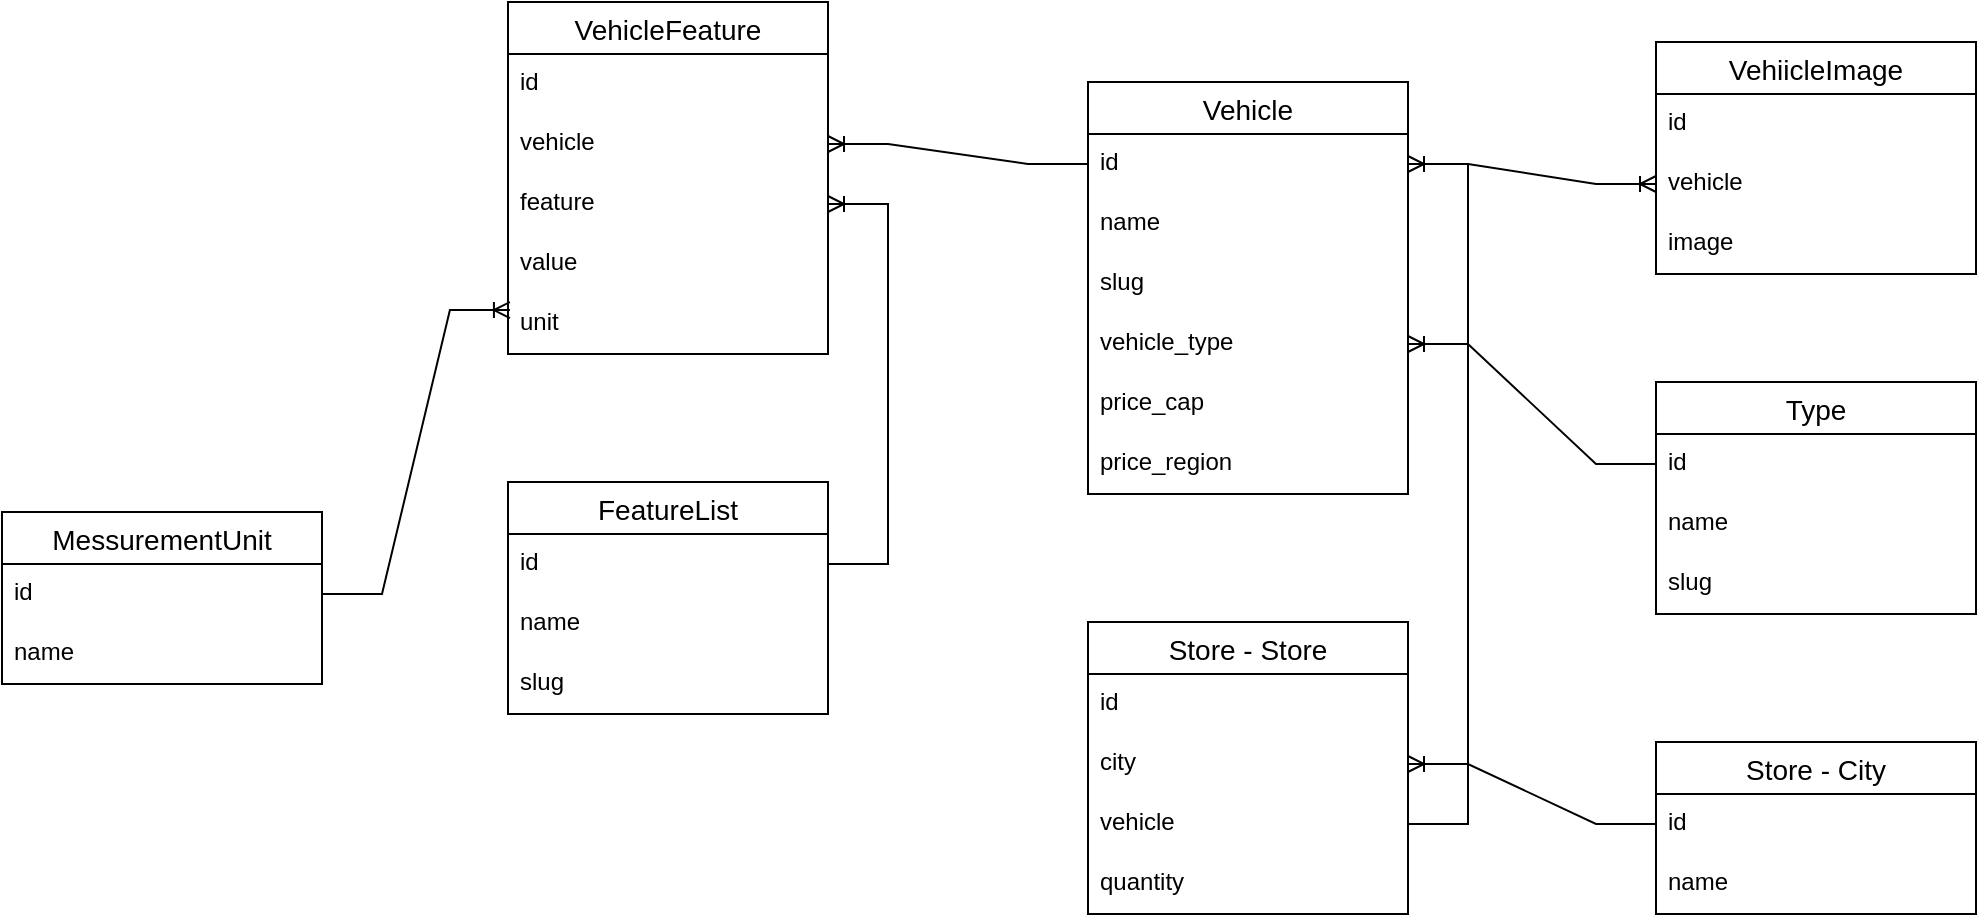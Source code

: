<mxfile version="20.2.2" type="github">
  <diagram id="-EVNcTXTq6a0XQpCAB4N" name="Page-1">
    <mxGraphModel dx="2233" dy="745" grid="1" gridSize="10" guides="1" tooltips="1" connect="1" arrows="1" fold="1" page="1" pageScale="1" pageWidth="827" pageHeight="1169" math="0" shadow="0">
      <root>
        <mxCell id="0" />
        <mxCell id="1" parent="0" />
        <mxCell id="NrxyTvF3xplZvDXktAmh-1" value="Vehicle" style="swimlane;fontStyle=0;childLayout=stackLayout;horizontal=1;startSize=26;horizontalStack=0;resizeParent=1;resizeParentMax=0;resizeLast=0;collapsible=1;marginBottom=0;align=center;fontSize=14;" parent="1" vertex="1">
          <mxGeometry x="130" y="530" width="160" height="206" as="geometry" />
        </mxCell>
        <mxCell id="NrxyTvF3xplZvDXktAmh-2" value="id" style="text;strokeColor=none;fillColor=none;spacingLeft=4;spacingRight=4;overflow=hidden;rotatable=0;points=[[0,0.5],[1,0.5]];portConstraint=eastwest;fontSize=12;" parent="NrxyTvF3xplZvDXktAmh-1" vertex="1">
          <mxGeometry y="26" width="160" height="30" as="geometry" />
        </mxCell>
        <mxCell id="NrxyTvF3xplZvDXktAmh-3" value="name&#xa;" style="text;strokeColor=none;fillColor=none;spacingLeft=4;spacingRight=4;overflow=hidden;rotatable=0;points=[[0,0.5],[1,0.5]];portConstraint=eastwest;fontSize=12;" parent="NrxyTvF3xplZvDXktAmh-1" vertex="1">
          <mxGeometry y="56" width="160" height="30" as="geometry" />
        </mxCell>
        <mxCell id="NrxyTvF3xplZvDXktAmh-4" value="slug" style="text;strokeColor=none;fillColor=none;spacingLeft=4;spacingRight=4;overflow=hidden;rotatable=0;points=[[0,0.5],[1,0.5]];portConstraint=eastwest;fontSize=12;" parent="NrxyTvF3xplZvDXktAmh-1" vertex="1">
          <mxGeometry y="86" width="160" height="30" as="geometry" />
        </mxCell>
        <mxCell id="NrxyTvF3xplZvDXktAmh-5" value="vehicle_type" style="text;strokeColor=none;fillColor=none;spacingLeft=4;spacingRight=4;overflow=hidden;rotatable=0;points=[[0,0.5],[1,0.5]];portConstraint=eastwest;fontSize=12;" parent="NrxyTvF3xplZvDXktAmh-1" vertex="1">
          <mxGeometry y="116" width="160" height="30" as="geometry" />
        </mxCell>
        <mxCell id="NrxyTvF3xplZvDXktAmh-6" value="price_cap" style="text;strokeColor=none;fillColor=none;spacingLeft=4;spacingRight=4;overflow=hidden;rotatable=0;points=[[0,0.5],[1,0.5]];portConstraint=eastwest;fontSize=12;" parent="NrxyTvF3xplZvDXktAmh-1" vertex="1">
          <mxGeometry y="146" width="160" height="30" as="geometry" />
        </mxCell>
        <mxCell id="NrxyTvF3xplZvDXktAmh-7" value="price_region" style="text;strokeColor=none;fillColor=none;spacingLeft=4;spacingRight=4;overflow=hidden;rotatable=0;points=[[0,0.5],[1,0.5]];portConstraint=eastwest;fontSize=12;" parent="NrxyTvF3xplZvDXktAmh-1" vertex="1">
          <mxGeometry y="176" width="160" height="30" as="geometry" />
        </mxCell>
        <mxCell id="NrxyTvF3xplZvDXktAmh-8" value="VehiicleImage" style="swimlane;fontStyle=0;childLayout=stackLayout;horizontal=1;startSize=26;horizontalStack=0;resizeParent=1;resizeParentMax=0;resizeLast=0;collapsible=1;marginBottom=0;align=center;fontSize=14;" parent="1" vertex="1">
          <mxGeometry x="414" y="510" width="160" height="116" as="geometry" />
        </mxCell>
        <mxCell id="NrxyTvF3xplZvDXktAmh-9" value="id" style="text;strokeColor=none;fillColor=none;spacingLeft=4;spacingRight=4;overflow=hidden;rotatable=0;points=[[0,0.5],[1,0.5]];portConstraint=eastwest;fontSize=12;" parent="NrxyTvF3xplZvDXktAmh-8" vertex="1">
          <mxGeometry y="26" width="160" height="30" as="geometry" />
        </mxCell>
        <mxCell id="NrxyTvF3xplZvDXktAmh-10" value="vehicle&#xa;" style="text;strokeColor=none;fillColor=none;spacingLeft=4;spacingRight=4;overflow=hidden;rotatable=0;points=[[0,0.5],[1,0.5]];portConstraint=eastwest;fontSize=12;" parent="NrxyTvF3xplZvDXktAmh-8" vertex="1">
          <mxGeometry y="56" width="160" height="30" as="geometry" />
        </mxCell>
        <mxCell id="NrxyTvF3xplZvDXktAmh-11" value="image&#xa;" style="text;strokeColor=none;fillColor=none;spacingLeft=4;spacingRight=4;overflow=hidden;rotatable=0;points=[[0,0.5],[1,0.5]];portConstraint=eastwest;fontSize=12;" parent="NrxyTvF3xplZvDXktAmh-8" vertex="1">
          <mxGeometry y="86" width="160" height="30" as="geometry" />
        </mxCell>
        <mxCell id="NrxyTvF3xplZvDXktAmh-12" value="" style="edgeStyle=entityRelationEdgeStyle;fontSize=12;html=1;endArrow=ERoneToMany;rounded=0;" parent="1" source="NrxyTvF3xplZvDXktAmh-2" target="NrxyTvF3xplZvDXktAmh-10" edge="1">
          <mxGeometry width="100" height="100" relative="1" as="geometry">
            <mxPoint x="150" y="480" as="sourcePoint" />
            <mxPoint x="250" y="380" as="targetPoint" />
          </mxGeometry>
        </mxCell>
        <mxCell id="NrxyTvF3xplZvDXktAmh-13" value="VehicleFeature" style="swimlane;fontStyle=0;childLayout=stackLayout;horizontal=1;startSize=26;horizontalStack=0;resizeParent=1;resizeParentMax=0;resizeLast=0;collapsible=1;marginBottom=0;align=center;fontSize=14;" parent="1" vertex="1">
          <mxGeometry x="-160" y="490" width="160" height="176" as="geometry" />
        </mxCell>
        <mxCell id="NrxyTvF3xplZvDXktAmh-14" value="id&#xa;" style="text;strokeColor=none;fillColor=none;spacingLeft=4;spacingRight=4;overflow=hidden;rotatable=0;points=[[0,0.5],[1,0.5]];portConstraint=eastwest;fontSize=12;" parent="NrxyTvF3xplZvDXktAmh-13" vertex="1">
          <mxGeometry y="26" width="160" height="30" as="geometry" />
        </mxCell>
        <mxCell id="NrxyTvF3xplZvDXktAmh-15" value="vehicle" style="text;strokeColor=none;fillColor=none;spacingLeft=4;spacingRight=4;overflow=hidden;rotatable=0;points=[[0,0.5],[1,0.5]];portConstraint=eastwest;fontSize=12;" parent="NrxyTvF3xplZvDXktAmh-13" vertex="1">
          <mxGeometry y="56" width="160" height="30" as="geometry" />
        </mxCell>
        <mxCell id="NrxyTvF3xplZvDXktAmh-16" value="feature" style="text;strokeColor=none;fillColor=none;spacingLeft=4;spacingRight=4;overflow=hidden;rotatable=0;points=[[0,0.5],[1,0.5]];portConstraint=eastwest;fontSize=12;" parent="NrxyTvF3xplZvDXktAmh-13" vertex="1">
          <mxGeometry y="86" width="160" height="30" as="geometry" />
        </mxCell>
        <mxCell id="NrxyTvF3xplZvDXktAmh-17" value="value" style="text;strokeColor=none;fillColor=none;spacingLeft=4;spacingRight=4;overflow=hidden;rotatable=0;points=[[0,0.5],[1,0.5]];portConstraint=eastwest;fontSize=12;" parent="NrxyTvF3xplZvDXktAmh-13" vertex="1">
          <mxGeometry y="116" width="160" height="30" as="geometry" />
        </mxCell>
        <mxCell id="NrxyTvF3xplZvDXktAmh-18" value="unit&#xa;" style="text;strokeColor=none;fillColor=none;spacingLeft=4;spacingRight=4;overflow=hidden;rotatable=0;points=[[0,0.5],[1,0.5]];portConstraint=eastwest;fontSize=12;" parent="NrxyTvF3xplZvDXktAmh-13" vertex="1">
          <mxGeometry y="146" width="160" height="30" as="geometry" />
        </mxCell>
        <mxCell id="NrxyTvF3xplZvDXktAmh-19" value="MessurementUnit" style="swimlane;fontStyle=0;childLayout=stackLayout;horizontal=1;startSize=26;horizontalStack=0;resizeParent=1;resizeParentMax=0;resizeLast=0;collapsible=1;marginBottom=0;align=center;fontSize=14;" parent="1" vertex="1">
          <mxGeometry x="-413" y="745" width="160" height="86" as="geometry" />
        </mxCell>
        <mxCell id="NrxyTvF3xplZvDXktAmh-20" value="id" style="text;strokeColor=none;fillColor=none;spacingLeft=4;spacingRight=4;overflow=hidden;rotatable=0;points=[[0,0.5],[1,0.5]];portConstraint=eastwest;fontSize=12;" parent="NrxyTvF3xplZvDXktAmh-19" vertex="1">
          <mxGeometry y="26" width="160" height="30" as="geometry" />
        </mxCell>
        <mxCell id="NrxyTvF3xplZvDXktAmh-21" value="name" style="text;strokeColor=none;fillColor=none;spacingLeft=4;spacingRight=4;overflow=hidden;rotatable=0;points=[[0,0.5],[1,0.5]];portConstraint=eastwest;fontSize=12;" parent="NrxyTvF3xplZvDXktAmh-19" vertex="1">
          <mxGeometry y="56" width="160" height="30" as="geometry" />
        </mxCell>
        <mxCell id="NrxyTvF3xplZvDXktAmh-23" value="" style="edgeStyle=entityRelationEdgeStyle;fontSize=12;html=1;endArrow=ERoneToMany;rounded=0;entryX=0.006;entryY=0.267;entryDx=0;entryDy=0;entryPerimeter=0;" parent="1" source="NrxyTvF3xplZvDXktAmh-20" target="NrxyTvF3xplZvDXktAmh-18" edge="1">
          <mxGeometry width="100" height="100" relative="1" as="geometry">
            <mxPoint x="-260" y="400" as="sourcePoint" />
            <mxPoint x="-190" y="350" as="targetPoint" />
          </mxGeometry>
        </mxCell>
        <mxCell id="NrxyTvF3xplZvDXktAmh-25" value="" style="edgeStyle=entityRelationEdgeStyle;fontSize=12;html=1;endArrow=ERoneToMany;rounded=0;exitX=0;exitY=0.5;exitDx=0;exitDy=0;" parent="1" source="NrxyTvF3xplZvDXktAmh-2" target="NrxyTvF3xplZvDXktAmh-15" edge="1">
          <mxGeometry width="100" height="100" relative="1" as="geometry">
            <mxPoint x="370" y="430" as="sourcePoint" />
            <mxPoint x="470" y="330" as="targetPoint" />
          </mxGeometry>
        </mxCell>
        <mxCell id="NrxyTvF3xplZvDXktAmh-26" value="FeatureList" style="swimlane;fontStyle=0;childLayout=stackLayout;horizontal=1;startSize=26;horizontalStack=0;resizeParent=1;resizeParentMax=0;resizeLast=0;collapsible=1;marginBottom=0;align=center;fontSize=14;" parent="1" vertex="1">
          <mxGeometry x="-160" y="730" width="160" height="116" as="geometry" />
        </mxCell>
        <mxCell id="NrxyTvF3xplZvDXktAmh-27" value="id" style="text;strokeColor=none;fillColor=none;spacingLeft=4;spacingRight=4;overflow=hidden;rotatable=0;points=[[0,0.5],[1,0.5]];portConstraint=eastwest;fontSize=12;" parent="NrxyTvF3xplZvDXktAmh-26" vertex="1">
          <mxGeometry y="26" width="160" height="30" as="geometry" />
        </mxCell>
        <mxCell id="NrxyTvF3xplZvDXktAmh-28" value="name" style="text;strokeColor=none;fillColor=none;spacingLeft=4;spacingRight=4;overflow=hidden;rotatable=0;points=[[0,0.5],[1,0.5]];portConstraint=eastwest;fontSize=12;" parent="NrxyTvF3xplZvDXktAmh-26" vertex="1">
          <mxGeometry y="56" width="160" height="30" as="geometry" />
        </mxCell>
        <mxCell id="NrxyTvF3xplZvDXktAmh-29" value="slug" style="text;strokeColor=none;fillColor=none;spacingLeft=4;spacingRight=4;overflow=hidden;rotatable=0;points=[[0,0.5],[1,0.5]];portConstraint=eastwest;fontSize=12;" parent="NrxyTvF3xplZvDXktAmh-26" vertex="1">
          <mxGeometry y="86" width="160" height="30" as="geometry" />
        </mxCell>
        <mxCell id="NrxyTvF3xplZvDXktAmh-30" value="" style="edgeStyle=entityRelationEdgeStyle;fontSize=12;html=1;endArrow=ERoneToMany;rounded=0;exitX=1;exitY=0.5;exitDx=0;exitDy=0;" parent="1" source="NrxyTvF3xplZvDXktAmh-27" target="NrxyTvF3xplZvDXktAmh-16" edge="1">
          <mxGeometry width="100" height="100" relative="1" as="geometry">
            <mxPoint x="370" y="430" as="sourcePoint" />
            <mxPoint x="470" y="330" as="targetPoint" />
          </mxGeometry>
        </mxCell>
        <mxCell id="NrxyTvF3xplZvDXktAmh-31" value="Type" style="swimlane;fontStyle=0;childLayout=stackLayout;horizontal=1;startSize=26;horizontalStack=0;resizeParent=1;resizeParentMax=0;resizeLast=0;collapsible=1;marginBottom=0;align=center;fontSize=14;" parent="1" vertex="1">
          <mxGeometry x="414" y="680" width="160" height="116" as="geometry" />
        </mxCell>
        <mxCell id="NrxyTvF3xplZvDXktAmh-32" value="id" style="text;strokeColor=none;fillColor=none;spacingLeft=4;spacingRight=4;overflow=hidden;rotatable=0;points=[[0,0.5],[1,0.5]];portConstraint=eastwest;fontSize=12;" parent="NrxyTvF3xplZvDXktAmh-31" vertex="1">
          <mxGeometry y="26" width="160" height="30" as="geometry" />
        </mxCell>
        <mxCell id="NrxyTvF3xplZvDXktAmh-33" value="name" style="text;strokeColor=none;fillColor=none;spacingLeft=4;spacingRight=4;overflow=hidden;rotatable=0;points=[[0,0.5],[1,0.5]];portConstraint=eastwest;fontSize=12;" parent="NrxyTvF3xplZvDXktAmh-31" vertex="1">
          <mxGeometry y="56" width="160" height="30" as="geometry" />
        </mxCell>
        <mxCell id="NrxyTvF3xplZvDXktAmh-34" value="slug" style="text;strokeColor=none;fillColor=none;spacingLeft=4;spacingRight=4;overflow=hidden;rotatable=0;points=[[0,0.5],[1,0.5]];portConstraint=eastwest;fontSize=12;" parent="NrxyTvF3xplZvDXktAmh-31" vertex="1">
          <mxGeometry y="86" width="160" height="30" as="geometry" />
        </mxCell>
        <mxCell id="NrxyTvF3xplZvDXktAmh-35" value="" style="edgeStyle=entityRelationEdgeStyle;fontSize=12;html=1;endArrow=ERoneToMany;rounded=0;" parent="1" source="NrxyTvF3xplZvDXktAmh-32" target="NrxyTvF3xplZvDXktAmh-5" edge="1">
          <mxGeometry width="100" height="100" relative="1" as="geometry">
            <mxPoint x="220" y="430" as="sourcePoint" />
            <mxPoint x="320" y="330" as="targetPoint" />
          </mxGeometry>
        </mxCell>
        <mxCell id="NrxyTvF3xplZvDXktAmh-36" value="Store - Store" style="swimlane;fontStyle=0;childLayout=stackLayout;horizontal=1;startSize=26;horizontalStack=0;resizeParent=1;resizeParentMax=0;resizeLast=0;collapsible=1;marginBottom=0;align=center;fontSize=14;" parent="1" vertex="1">
          <mxGeometry x="130" y="800" width="160" height="146" as="geometry" />
        </mxCell>
        <mxCell id="NrxyTvF3xplZvDXktAmh-37" value="id" style="text;strokeColor=none;fillColor=none;spacingLeft=4;spacingRight=4;overflow=hidden;rotatable=0;points=[[0,0.5],[1,0.5]];portConstraint=eastwest;fontSize=12;" parent="NrxyTvF3xplZvDXktAmh-36" vertex="1">
          <mxGeometry y="26" width="160" height="30" as="geometry" />
        </mxCell>
        <mxCell id="NrxyTvF3xplZvDXktAmh-38" value="city" style="text;strokeColor=none;fillColor=none;spacingLeft=4;spacingRight=4;overflow=hidden;rotatable=0;points=[[0,0.5],[1,0.5]];portConstraint=eastwest;fontSize=12;" parent="NrxyTvF3xplZvDXktAmh-36" vertex="1">
          <mxGeometry y="56" width="160" height="30" as="geometry" />
        </mxCell>
        <mxCell id="NrxyTvF3xplZvDXktAmh-39" value="vehicle" style="text;strokeColor=none;fillColor=none;spacingLeft=4;spacingRight=4;overflow=hidden;rotatable=0;points=[[0,0.5],[1,0.5]];portConstraint=eastwest;fontSize=12;" parent="NrxyTvF3xplZvDXktAmh-36" vertex="1">
          <mxGeometry y="86" width="160" height="30" as="geometry" />
        </mxCell>
        <mxCell id="NrxyTvF3xplZvDXktAmh-40" value="quantity" style="text;strokeColor=none;fillColor=none;spacingLeft=4;spacingRight=4;overflow=hidden;rotatable=0;points=[[0,0.5],[1,0.5]];portConstraint=eastwest;fontSize=12;" parent="NrxyTvF3xplZvDXktAmh-36" vertex="1">
          <mxGeometry y="116" width="160" height="30" as="geometry" />
        </mxCell>
        <mxCell id="NrxyTvF3xplZvDXktAmh-41" value="" style="edgeStyle=entityRelationEdgeStyle;fontSize=12;html=1;endArrow=ERoneToMany;rounded=0;" parent="1" source="NrxyTvF3xplZvDXktAmh-39" target="NrxyTvF3xplZvDXktAmh-2" edge="1">
          <mxGeometry width="100" height="100" relative="1" as="geometry">
            <mxPoint x="200" y="610" as="sourcePoint" />
            <mxPoint x="290" y="450" as="targetPoint" />
          </mxGeometry>
        </mxCell>
        <mxCell id="NrxyTvF3xplZvDXktAmh-42" value="Store - City" style="swimlane;fontStyle=0;childLayout=stackLayout;horizontal=1;startSize=26;horizontalStack=0;resizeParent=1;resizeParentMax=0;resizeLast=0;collapsible=1;marginBottom=0;align=center;fontSize=14;" parent="1" vertex="1">
          <mxGeometry x="414" y="860" width="160" height="86" as="geometry" />
        </mxCell>
        <mxCell id="NrxyTvF3xplZvDXktAmh-43" value="id" style="text;strokeColor=none;fillColor=none;spacingLeft=4;spacingRight=4;overflow=hidden;rotatable=0;points=[[0,0.5],[1,0.5]];portConstraint=eastwest;fontSize=12;" parent="NrxyTvF3xplZvDXktAmh-42" vertex="1">
          <mxGeometry y="26" width="160" height="30" as="geometry" />
        </mxCell>
        <mxCell id="NrxyTvF3xplZvDXktAmh-44" value="name" style="text;strokeColor=none;fillColor=none;spacingLeft=4;spacingRight=4;overflow=hidden;rotatable=0;points=[[0,0.5],[1,0.5]];portConstraint=eastwest;fontSize=12;" parent="NrxyTvF3xplZvDXktAmh-42" vertex="1">
          <mxGeometry y="56" width="160" height="30" as="geometry" />
        </mxCell>
        <mxCell id="NrxyTvF3xplZvDXktAmh-46" value="" style="edgeStyle=entityRelationEdgeStyle;fontSize=12;html=1;endArrow=ERoneToMany;rounded=0;" parent="1" source="NrxyTvF3xplZvDXktAmh-43" target="NrxyTvF3xplZvDXktAmh-38" edge="1">
          <mxGeometry width="100" height="100" relative="1" as="geometry">
            <mxPoint x="220" y="430" as="sourcePoint" />
            <mxPoint x="320" y="330" as="targetPoint" />
          </mxGeometry>
        </mxCell>
      </root>
    </mxGraphModel>
  </diagram>
</mxfile>
